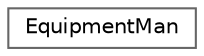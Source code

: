 digraph "Graphical Class Hierarchy"
{
 // LATEX_PDF_SIZE
  bgcolor="transparent";
  edge [fontname=Helvetica,fontsize=10,labelfontname=Helvetica,labelfontsize=10];
  node [fontname=Helvetica,fontsize=10,shape=box,height=0.2,width=0.4];
  rankdir="LR";
  Node0 [id="Node000000",label="EquipmentMan",height=0.2,width=0.4,color="grey40", fillcolor="white", style="filled",URL="$class_equipment_man.html",tooltip=" "];
}

